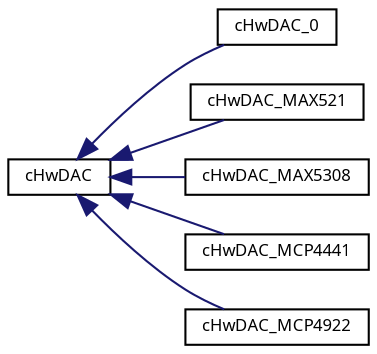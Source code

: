 digraph "Graphical Class Hierarchy"
{
  edge [fontname="Sans",fontsize="8",labelfontname="Sans",labelfontsize="8"];
  node [fontname="Sans",fontsize="8",shape=record];
  rankdir="LR";
  Node1 [label="cHwDAC",height=0.2,width=0.4,color="black", fillcolor="white", style="filled",URL="$classc_hw_d_a_c.html",tooltip="Abstract class supporting the digital to analog converter (DAC) "];
  Node1 -> Node2 [dir="back",color="midnightblue",fontsize="8",style="solid",fontname="Sans"];
  Node2 [label="cHwDAC_0",height=0.2,width=0.4,color="black", fillcolor="white", style="filled",URL="$classc_hw_d_a_c__0.html",tooltip="Implementation of the digital to analog converter (DAC) "];
  Node1 -> Node3 [dir="back",color="midnightblue",fontsize="8",style="solid",fontname="Sans"];
  Node3 [label="cHwDAC_MAX521",height=0.2,width=0.4,color="black", fillcolor="white", style="filled",URL="$classc_hw_d_a_c___m_a_x521.html",tooltip="Digital-to-analog converter MAX521. "];
  Node1 -> Node4 [dir="back",color="midnightblue",fontsize="8",style="solid",fontname="Sans"];
  Node4 [label="cHwDAC_MAX5308",height=0.2,width=0.4,color="black", fillcolor="white", style="filled",URL="$classc_hw_d_a_c___m_a_x5308.html",tooltip="Digital-to-analog converter MAX5308. "];
  Node1 -> Node5 [dir="back",color="midnightblue",fontsize="8",style="solid",fontname="Sans"];
  Node5 [label="cHwDAC_MCP4441",height=0.2,width=0.4,color="black", fillcolor="white", style="filled",URL="$classc_hw_d_a_c___m_c_p4441.html",tooltip="Digital potentiometer MCP4441. "];
  Node1 -> Node6 [dir="back",color="midnightblue",fontsize="8",style="solid",fontname="Sans"];
  Node6 [label="cHwDAC_MCP4922",height=0.2,width=0.4,color="black", fillcolor="white", style="filled",URL="$classc_hw_d_a_c___m_c_p4922.html",tooltip="Digital-to-analog converter MCP4922. "];
}
